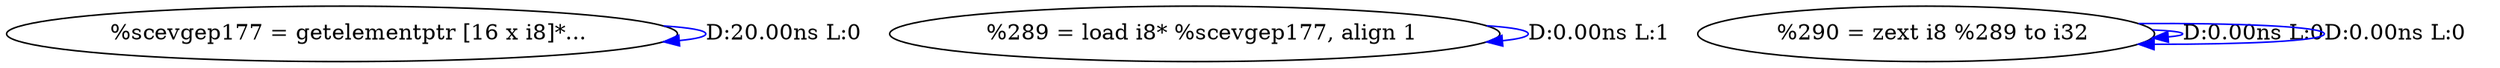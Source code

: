 digraph {
Node0x36ecb20[label="  %scevgep177 = getelementptr [16 x i8]*..."];
Node0x36ecb20 -> Node0x36ecb20[label="D:20.00ns L:0",color=blue];
Node0x36ecc00[label="  %289 = load i8* %scevgep177, align 1"];
Node0x36ecc00 -> Node0x36ecc00[label="D:0.00ns L:1",color=blue];
Node0x36ecce0[label="  %290 = zext i8 %289 to i32"];
Node0x36ecce0 -> Node0x36ecce0[label="D:0.00ns L:0",color=blue];
Node0x36ecce0 -> Node0x36ecce0[label="D:0.00ns L:0",color=blue];
}
